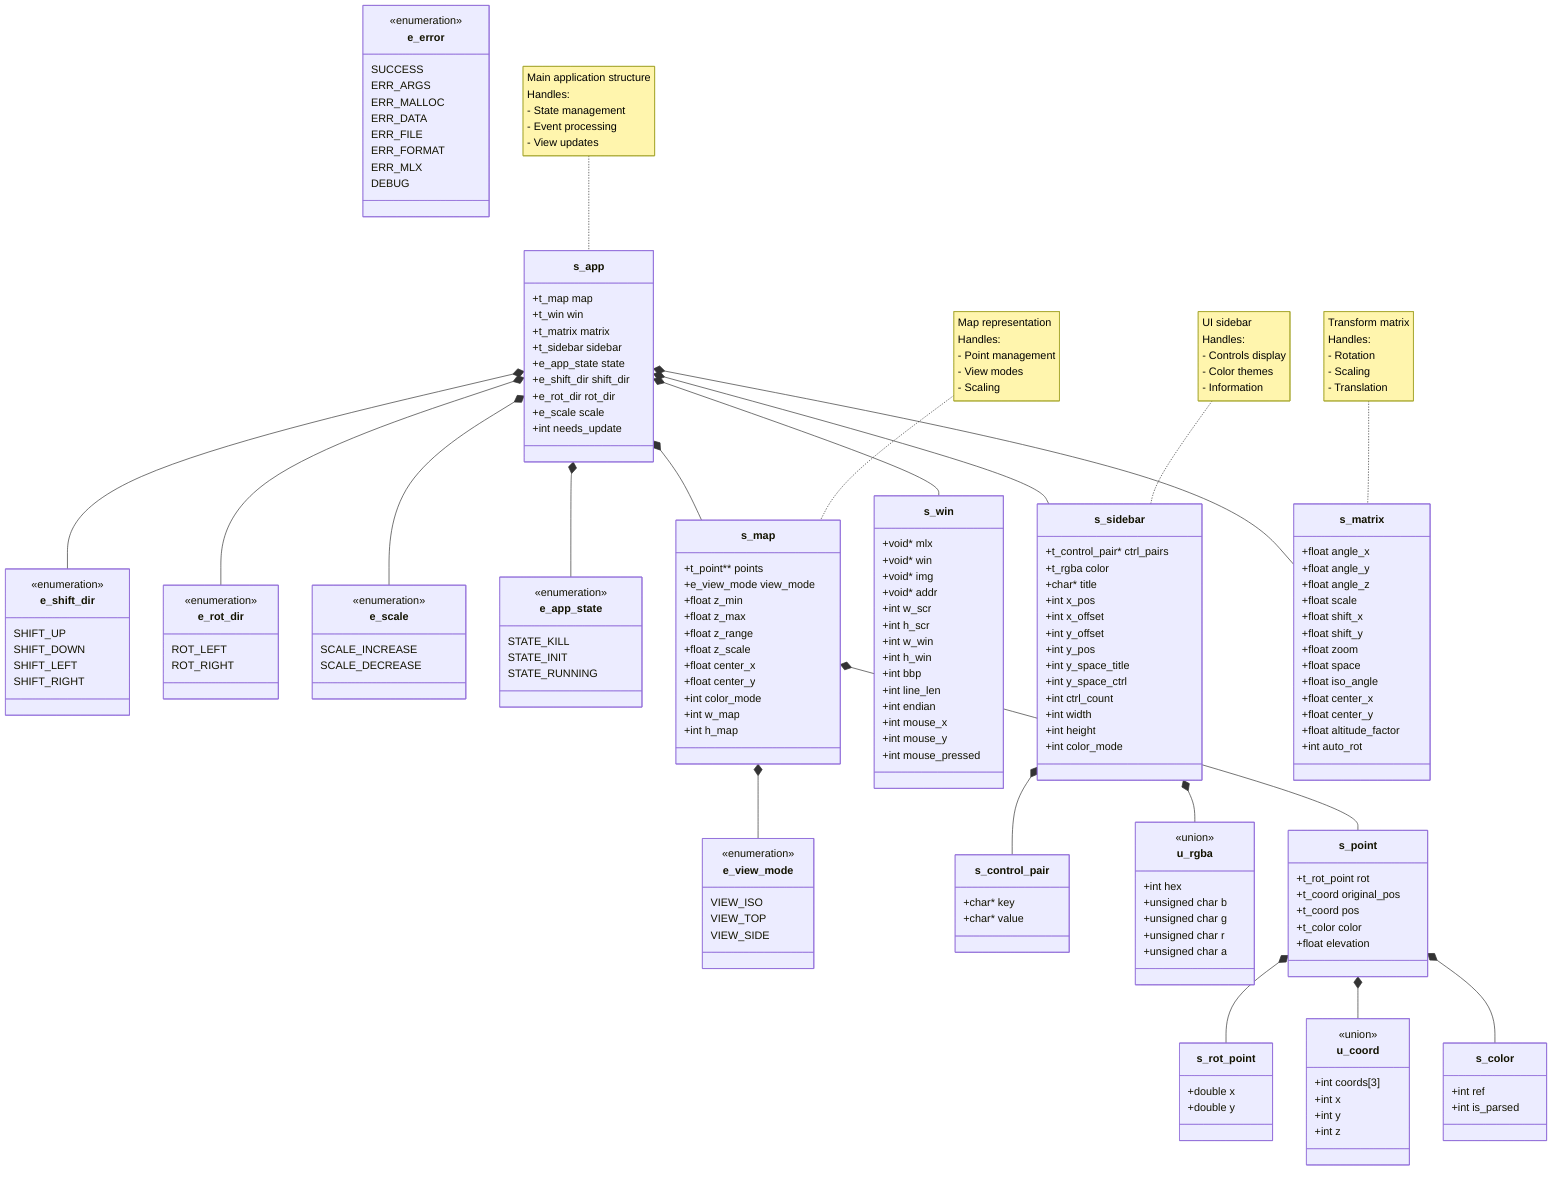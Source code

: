 classDiagram
    class e_shift_dir {
        <<enumeration>>
        SHIFT_UP
        SHIFT_DOWN
        SHIFT_LEFT
        SHIFT_RIGHT
    }

    class e_rot_dir {
        <<enumeration>>
        ROT_LEFT
        ROT_RIGHT
    }

    class e_scale {
        <<enumeration>>
        SCALE_INCREASE
        SCALE_DECREASE
    }

    class e_view_mode {
        <<enumeration>>
        VIEW_ISO
        VIEW_TOP
        VIEW_SIDE
    }

    class e_error {
        <<enumeration>>
        SUCCESS
        ERR_ARGS
        ERR_MALLOC
        ERR_DATA
        ERR_FILE
        ERR_FORMAT
        ERR_MLX
        DEBUG
    }

    class e_app_state {
        <<enumeration>>
        STATE_KILL
        STATE_INIT
        STATE_RUNNING
    }

    class s_control_pair {
        +char* key
        +char* value
    }

    class u_rgba {
        <<union>>
        +int hex
        +unsigned char b
        +unsigned char g
        +unsigned char r
        +unsigned char a
    }

    class s_sidebar {
        +t_control_pair* ctrl_pairs
        +t_rgba color
        +char* title
        +int x_pos
        +int x_offset
        +int y_offset
        +int y_pos
        +int y_space_title
        +int y_space_ctrl
        +int ctrl_count
        +int width
        +int height
        +int color_mode
    }

    class u_coord {
        <<union>>
        +int coords[3]
        +int x
        +int y
        +int z
    }

    class s_color {
        +int ref
        +int is_parsed
    }

    class s_rot_point {
        +double x
        +double y
    }

    class s_point {
        +t_rot_point rot
        +t_coord original_pos
        +t_coord pos
        +t_color color
        +float elevation
    }

    class s_win {
        +void* mlx
        +void* win
        +void* img
        +void* addr
        +int w_scr
        +int h_scr
        +int w_win
        +int h_win
        +int bbp
        +int line_len
        +int endian
        +int mouse_x
        +int mouse_y
        +int mouse_pressed
    }

    class s_map {
        +t_point** points
        +e_view_mode view_mode
        +float z_min
        +float z_max
        +float z_range
        +float z_scale
        +float center_x
        +float center_y
        +int color_mode
        +int w_map
        +int h_map
    }

    class s_matrix {
        +float angle_x
        +float angle_y
        +float angle_z
        +float scale
        +float shift_x
        +float shift_y
        +float zoom
        +float space
        +float iso_angle
        +float center_x
        +float center_y
        +float altitude_factor
        +int auto_rot
    }

    class s_app {
        +t_map map
        +t_win win
        +t_matrix matrix
        +t_sidebar sidebar
        +e_app_state state
        +e_shift_dir shift_dir
        +e_rot_dir rot_dir
        +e_scale scale
        +int needs_update
    }

    s_app *-- s_map
    s_app *-- s_win
    s_app *-- s_matrix
    s_app *-- s_sidebar
    s_app *-- e_app_state
    s_app *-- e_shift_dir
    s_app *-- e_rot_dir
    s_app *-- e_scale
    
    s_map *-- s_point
    s_map *-- e_view_mode
    
    s_point *-- s_rot_point
    s_point *-- u_coord
    s_point *-- s_color
    
    s_sidebar *-- s_control_pair
    s_sidebar *-- u_rgba

    note for s_app "Main application structure
    Handles:
    - State management
    - Event processing
    - View updates"

    note for s_map "Map representation
    Handles:
    - Point management
    - View modes
    - Scaling"

    note for s_matrix "Transform matrix
    Handles:
    - Rotation
    - Scaling
    - Translation"

    note for s_sidebar "UI sidebar
    Handles:
    - Controls display
    - Color themes
    - Information"